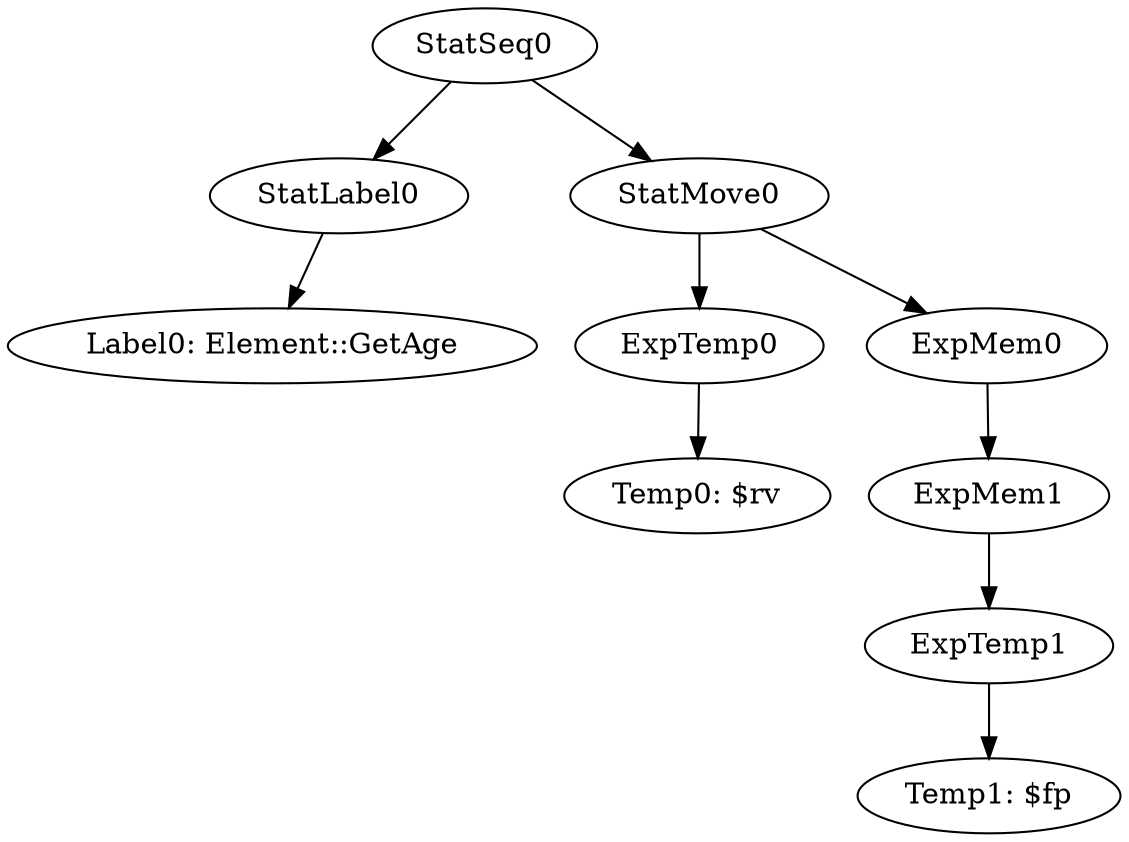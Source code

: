 digraph {
	ordering = out;
	ExpMem0 -> ExpMem1;
	ExpMem1 -> ExpTemp1;
	ExpTemp1 -> "Temp1: $fp";
	StatLabel0 -> "Label0: Element::GetAge";
	StatSeq0 -> StatLabel0;
	StatSeq0 -> StatMove0;
	ExpTemp0 -> "Temp0: $rv";
	StatMove0 -> ExpTemp0;
	StatMove0 -> ExpMem0;
}

